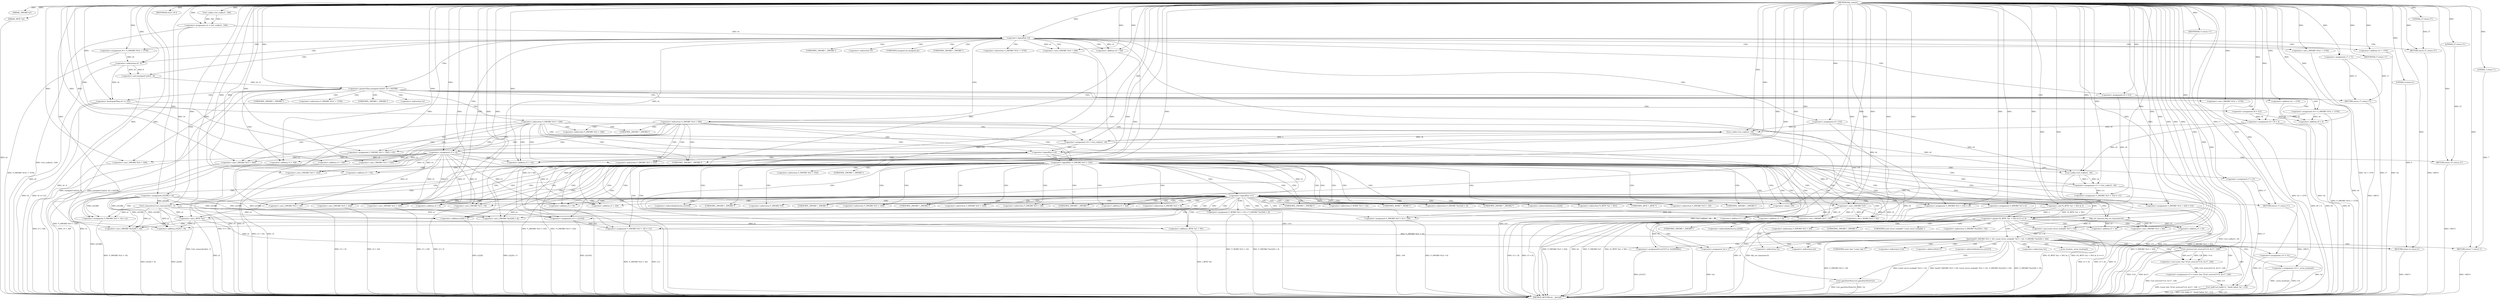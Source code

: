 digraph tftp_connect {  
"1000114" [label = "(METHOD,tftp_connect)" ]
"1000411" [label = "(METHOD_RETURN,int __fastcall)" ]
"1000115" [label = "(PARAM,_DWORD *a1)" ]
"1000116" [label = "(PARAM,_BYTE *a2)" ]
"1000131" [label = "(<operator>.assignment,v4 = Curl_ccalloc(1, 336))" ]
"1000133" [label = "(Curl_ccalloc,Curl_ccalloc(1, 336))" ]
"1000136" [label = "(<operator>.assignment,a1[188] = v4)" ]
"1000142" [label = "(<operator>.logicalNot,!v4)" ]
"1000144" [label = "(RETURN,return 27;,return 27;)" ]
"1000145" [label = "(LITERAL,27,return 27;)" ]
"1000146" [label = "(<operator>.assignment,v5 = v4)" ]
"1000149" [label = "(<operator>.assignment,v6 = *(_DWORD *)(*a1 + 1576))" ]
"1000152" [label = "(<operator>.cast,(_DWORD *)(*a1 + 1576))" ]
"1000154" [label = "(<operator>.addition,*a1 + 1576)" ]
"1000159" [label = "(IDENTIFIER,v6,if ( v6 ))" ]
"1000161" [label = "(<operator>.assignment,v7 = 71)" ]
"1000165" [label = "(<operator>.greaterThan,(unsigned int)(v6 - 8) > 0xFFB0)" ]
"1000166" [label = "(<operator>.cast,(unsigned int)(v6 - 8))" ]
"1000168" [label = "(<operator>.subtraction,v6 - 8)" ]
"1000172" [label = "(RETURN,return v7;,return v7;)" ]
"1000173" [label = "(IDENTIFIER,v7,return v7;)" ]
"1000174" [label = "(<operator>.assignment,v8 = *(_DWORD *)(*a1 + 1576))" ]
"1000177" [label = "(<operator>.cast,(_DWORD *)(*a1 + 1576))" ]
"1000179" [label = "(<operator>.addition,*a1 + 1576)" ]
"1000184" [label = "(<operator>.lessEqualsThan,v6 <= 512)" ]
"1000187" [label = "(<operator>.assignment,v8 = 512)" ]
"1000190" [label = "(<operator>.assignment,v9 = v8 + 4)" ]
"1000192" [label = "(<operator>.addition,v8 + 4)" ]
"1000197" [label = "(<operator>.cast,(_DWORD *)(v5 + 328))" ]
"1000199" [label = "(<operator>.addition,v5 + 328)" ]
"1000205" [label = "(<operator>.assignment,v9 = 516)" ]
"1000208" [label = "(<operator>.assignment,v6 = 512)" ]
"1000213" [label = "(<operator>.cast,(_DWORD *)(v4 + 328))" ]
"1000215" [label = "(<operator>.addition,v4 + 328)" ]
"1000219" [label = "(<operator>.assignment,v10 = Curl_ccalloc(1, v9))" ]
"1000221" [label = "(Curl_ccalloc,Curl_ccalloc(1, v9))" ]
"1000224" [label = "(<operator>.assignment,*(_DWORD *)(v5 + 328) = v10)" ]
"1000226" [label = "(<operator>.cast,(_DWORD *)(v5 + 328))" ]
"1000228" [label = "(<operator>.addition,v5 + 328)" ]
"1000233" [label = "(<operator>.logicalNot,!v10)" ]
"1000235" [label = "(RETURN,return 27;,return 27;)" ]
"1000236" [label = "(LITERAL,27,return 27;)" ]
"1000239" [label = "(<operator>.logicalNot,!*(_DWORD *)(v5 + 332))" ]
"1000241" [label = "(<operator>.cast,(_DWORD *)(v5 + 332))" ]
"1000243" [label = "(<operator>.addition,v5 + 332)" ]
"1000247" [label = "(<operator>.assignment,v11 = Curl_ccalloc(1, v9))" ]
"1000249" [label = "(Curl_ccalloc,Curl_ccalloc(1, v9))" ]
"1000252" [label = "(<operator>.assignment,v7 = 27)" ]
"1000255" [label = "(<operator>.assignment,*(_DWORD *)(v5 + 332) = v11)" ]
"1000257" [label = "(<operator>.cast,(_DWORD *)(v5 + 332))" ]
"1000259" [label = "(<operator>.addition,v5 + 332)" ]
"1000264" [label = "(<operator>.logicalNot,!v11)" ]
"1000266" [label = "(RETURN,return v7;,return v7;)" ]
"1000267" [label = "(IDENTIFIER,v7,return v7;)" ]
"1000268" [label = "(Curl_conncontrol,Curl_conncontrol(a1, 1))" ]
"1000271" [label = "(<operator>.assignment,*(_DWORD *)(v5 + 16) = a1)" ]
"1000273" [label = "(<operator>.cast,(_DWORD *)(v5 + 16))" ]
"1000275" [label = "(<operator>.addition,v5 + 16)" ]
"1000279" [label = "(<operator>.assignment,v12 = a1[105])" ]
"1000284" [label = "(<operator>.assignment,*(_DWORD *)(v5 + 320) = 512)" ]
"1000286" [label = "(<operator>.cast,(_DWORD *)(v5 + 320))" ]
"1000288" [label = "(<operator>.addition,v5 + 320)" ]
"1000292" [label = "(<operator>.assignment,*(_DWORD *)(v5 + 324) = v6)" ]
"1000294" [label = "(<operator>.cast,(_DWORD *)(v5 + 324))" ]
"1000296" [label = "(<operator>.addition,v5 + 324)" ]
"1000300" [label = "(<operator>.assignment,*(_DWORD *)(v5 + 8) = -100)" ]
"1000302" [label = "(<operator>.cast,(_DWORD *)(v5 + 8))" ]
"1000304" [label = "(<operator>.addition,v5 + 8)" ]
"1000307" [label = "(<operator>.minus,-100)" ]
"1000309" [label = "(<operator>.assignment,*(_DWORD *)v5 = 0)" ]
"1000311" [label = "(<operator>.cast,(_DWORD *)v5)" ]
"1000315" [label = "(<operator>.assignment,*(_DWORD *)(v5 + 20) = v12)" ]
"1000317" [label = "(<operator>.cast,(_DWORD *)(v5 + 20))" ]
"1000319" [label = "(<operator>.addition,v5 + 20)" ]
"1000323" [label = "(<operator>.assignment,*(_WORD *)(v5 + 52) = *(_DWORD *)(a1[20] + 4))" ]
"1000325" [label = "(<operator>.cast,(_WORD *)(v5 + 52))" ]
"1000327" [label = "(<operator>.addition,v5 + 52)" ]
"1000331" [label = "(<operator>.cast,(_DWORD *)(a1[20] + 4))" ]
"1000333" [label = "(<operator>.addition,a1[20] + 4)" ]
"1000338" [label = "(tftp_set_timeouts,tftp_set_timeouts(v5))" ]
"1000341" [label = "(<operator>.equals,(*((_BYTE *)a1 + 591) & 2) == 0)" ]
"1000342" [label = "(<operator>.and,*((_BYTE *)a1 + 591) & 2)" ]
"1000344" [label = "(<operator>.addition,(_BYTE *)a1 + 591)" ]
"1000345" [label = "(<operator>.cast,(_BYTE *)a1)" ]
"1000353" [label = "(bind,bind(*(_DWORD *)(v5 + 20), (const struct sockaddr *)(v5 + 52), *(_DWORD *)(a1[20] + 16)))" ]
"1000355" [label = "(<operator>.cast,(_DWORD *)(v5 + 20))" ]
"1000357" [label = "(<operator>.addition,v5 + 20)" ]
"1000360" [label = "(<operator>.cast,(const struct sockaddr *)(v5 + 52))" ]
"1000362" [label = "(<operator>.addition,v5 + 52)" ]
"1000366" [label = "(<operator>.cast,(_DWORD *)(a1[20] + 16))" ]
"1000368" [label = "(<operator>.addition,a1[20] + 16)" ]
"1000374" [label = "(<operator>.assignment,v13 = *a1)" ]
"1000378" [label = "(<operator>.assignment,v14 = _errno_location())" ]
"1000381" [label = "(<operator>.assignment,v15 = (const char *)Curl_strerror(*v14, &v17, 128))" ]
"1000383" [label = "(<operator>.cast,(const char *)Curl_strerror(*v14, &v17, 128))" ]
"1000385" [label = "(Curl_strerror,Curl_strerror(*v14, &v17, 128))" ]
"1000391" [label = "(Curl_failf,Curl_failf(v13, \"bind() failed; %s\", v15))" ]
"1000395" [label = "(RETURN,return 7;,return 7;)" ]
"1000396" [label = "(LITERAL,7,return 7;)" ]
"1000397" [label = "(<operators>.assignmentOr,a1[147] |= 0x2000000u)" ]
"1000402" [label = "(Curl_pgrsStartNow,Curl_pgrsStartNow(*a1))" ]
"1000405" [label = "(<operator>.assignment,*a2 = 1)" ]
"1000409" [label = "(RETURN,return 0;,return 0;)" ]
"1000410" [label = "(LITERAL,0,return 0;)" ]
"1000151" [label = "(<operator>.indirection,*(_DWORD *)(*a1 + 1576))" ]
"1000153" [label = "(UNKNOWN,_DWORD *,_DWORD *)" ]
"1000155" [label = "(<operator>.indirection,*a1)" ]
"1000167" [label = "(UNKNOWN,unsigned int,unsigned int)" ]
"1000176" [label = "(<operator>.indirection,*(_DWORD *)(*a1 + 1576))" ]
"1000178" [label = "(UNKNOWN,_DWORD *,_DWORD *)" ]
"1000180" [label = "(<operator>.indirection,*a1)" ]
"1000196" [label = "(<operator>.indirection,*(_DWORD *)(v5 + 328))" ]
"1000198" [label = "(UNKNOWN,_DWORD *,_DWORD *)" ]
"1000212" [label = "(<operator>.indirection,*(_DWORD *)(v4 + 328))" ]
"1000214" [label = "(UNKNOWN,_DWORD *,_DWORD *)" ]
"1000225" [label = "(<operator>.indirection,*(_DWORD *)(v5 + 328))" ]
"1000227" [label = "(UNKNOWN,_DWORD *,_DWORD *)" ]
"1000240" [label = "(<operator>.indirection,*(_DWORD *)(v5 + 332))" ]
"1000242" [label = "(UNKNOWN,_DWORD *,_DWORD *)" ]
"1000256" [label = "(<operator>.indirection,*(_DWORD *)(v5 + 332))" ]
"1000258" [label = "(UNKNOWN,_DWORD *,_DWORD *)" ]
"1000272" [label = "(<operator>.indirection,*(_DWORD *)(v5 + 16))" ]
"1000274" [label = "(UNKNOWN,_DWORD *,_DWORD *)" ]
"1000281" [label = "(<operator>.indirectIndexAccess,a1[105])" ]
"1000285" [label = "(<operator>.indirection,*(_DWORD *)(v5 + 320))" ]
"1000287" [label = "(UNKNOWN,_DWORD *,_DWORD *)" ]
"1000293" [label = "(<operator>.indirection,*(_DWORD *)(v5 + 324))" ]
"1000295" [label = "(UNKNOWN,_DWORD *,_DWORD *)" ]
"1000301" [label = "(<operator>.indirection,*(_DWORD *)(v5 + 8))" ]
"1000303" [label = "(UNKNOWN,_DWORD *,_DWORD *)" ]
"1000310" [label = "(<operator>.indirection,*(_DWORD *)v5)" ]
"1000312" [label = "(UNKNOWN,_DWORD *,_DWORD *)" ]
"1000316" [label = "(<operator>.indirection,*(_DWORD *)(v5 + 20))" ]
"1000318" [label = "(UNKNOWN,_DWORD *,_DWORD *)" ]
"1000324" [label = "(<operator>.indirection,*(_WORD *)(v5 + 52))" ]
"1000326" [label = "(UNKNOWN,_WORD *,_WORD *)" ]
"1000330" [label = "(<operator>.indirection,*(_DWORD *)(a1[20] + 4))" ]
"1000332" [label = "(UNKNOWN,_DWORD *,_DWORD *)" ]
"1000334" [label = "(<operator>.indirectIndexAccess,a1[20])" ]
"1000343" [label = "(<operator>.indirection,*((_BYTE *)a1 + 591))" ]
"1000346" [label = "(UNKNOWN,_BYTE *,_BYTE *)" ]
"1000354" [label = "(<operator>.indirection,*(_DWORD *)(v5 + 20))" ]
"1000356" [label = "(UNKNOWN,_DWORD *,_DWORD *)" ]
"1000361" [label = "(UNKNOWN,const struct sockaddr *,const struct sockaddr *)" ]
"1000365" [label = "(<operator>.indirection,*(_DWORD *)(a1[20] + 16))" ]
"1000367" [label = "(UNKNOWN,_DWORD *,_DWORD *)" ]
"1000369" [label = "(<operator>.indirectIndexAccess,a1[20])" ]
"1000376" [label = "(<operator>.indirection,*a1)" ]
"1000380" [label = "(_errno_location,_errno_location())" ]
"1000384" [label = "(UNKNOWN,const char *,const char *)" ]
"1000386" [label = "(<operator>.indirection,*v14)" ]
"1000388" [label = "(<operator>.addressOf,&v17)" ]
"1000398" [label = "(<operator>.indirectIndexAccess,a1[147])" ]
"1000403" [label = "(<operator>.indirection,*a1)" ]
"1000406" [label = "(<operator>.indirection,*a2)" ]
  "1000266" -> "1000411"  [ label = "DDG: <RET>"] 
  "1000409" -> "1000411"  [ label = "DDG: <RET>"] 
  "1000235" -> "1000411"  [ label = "DDG: <RET>"] 
  "1000395" -> "1000411"  [ label = "DDG: <RET>"] 
  "1000144" -> "1000411"  [ label = "DDG: <RET>"] 
  "1000172" -> "1000411"  [ label = "DDG: <RET>"] 
  "1000259" -> "1000411"  [ label = "DDG: v5"] 
  "1000325" -> "1000411"  [ label = "DDG: v5 + 52"] 
  "1000241" -> "1000411"  [ label = "DDG: v5 + 332"] 
  "1000142" -> "1000411"  [ label = "DDG: v4"] 
  "1000341" -> "1000411"  [ label = "DDG: *((_BYTE *)a1 + 591) & 2"] 
  "1000391" -> "1000411"  [ label = "DDG: v15"] 
  "1000315" -> "1000411"  [ label = "DDG: *(_DWORD *)(v5 + 20)"] 
  "1000190" -> "1000411"  [ label = "DDG: v9"] 
  "1000300" -> "1000411"  [ label = "DDG: -100"] 
  "1000315" -> "1000411"  [ label = "DDG: v12"] 
  "1000197" -> "1000411"  [ label = "DDG: v5 + 328"] 
  "1000221" -> "1000411"  [ label = "DDG: v9"] 
  "1000239" -> "1000411"  [ label = "DDG: !*(_DWORD *)(v5 + 332)"] 
  "1000165" -> "1000411"  [ label = "DDG: (unsigned int)(v6 - 8)"] 
  "1000323" -> "1000411"  [ label = "DDG: *(_DWORD *)(a1[20] + 4)"] 
  "1000257" -> "1000411"  [ label = "DDG: v5 + 332"] 
  "1000353" -> "1000411"  [ label = "DDG: bind(*(_DWORD *)(v5 + 20), (const struct sockaddr *)(v5 + 52), *(_DWORD *)(a1[20] + 16))"] 
  "1000317" -> "1000411"  [ label = "DDG: v5 + 20"] 
  "1000233" -> "1000411"  [ label = "DDG: !v10"] 
  "1000264" -> "1000411"  [ label = "DDG: v11"] 
  "1000142" -> "1000411"  [ label = "DDG: !v4"] 
  "1000184" -> "1000411"  [ label = "DDG: v6 <= 512"] 
  "1000333" -> "1000411"  [ label = "DDG: a1[20]"] 
  "1000368" -> "1000411"  [ label = "DDG: a1[20]"] 
  "1000391" -> "1000411"  [ label = "DDG: v13"] 
  "1000228" -> "1000411"  [ label = "DDG: v5"] 
  "1000219" -> "1000411"  [ label = "DDG: Curl_ccalloc(1, v9)"] 
  "1000233" -> "1000411"  [ label = "DDG: v10"] 
  "1000405" -> "1000411"  [ label = "DDG: *a2"] 
  "1000378" -> "1000411"  [ label = "DDG: _errno_location()"] 
  "1000255" -> "1000411"  [ label = "DDG: *(_DWORD *)(v5 + 332)"] 
  "1000136" -> "1000411"  [ label = "DDG: a1[188]"] 
  "1000374" -> "1000411"  [ label = "DDG: *a1"] 
  "1000294" -> "1000411"  [ label = "DDG: v5 + 324"] 
  "1000271" -> "1000411"  [ label = "DDG: *(_DWORD *)(v5 + 16)"] 
  "1000300" -> "1000411"  [ label = "DDG: *(_DWORD *)(v5 + 8)"] 
  "1000391" -> "1000411"  [ label = "DDG: Curl_failf(v13, \"bind() failed; %s\", v15)"] 
  "1000402" -> "1000411"  [ label = "DDG: Curl_pgrsStartNow(*a1)"] 
  "1000268" -> "1000411"  [ label = "DDG: Curl_conncontrol(a1, 1)"] 
  "1000131" -> "1000411"  [ label = "DDG: Curl_ccalloc(1, 336)"] 
  "1000366" -> "1000411"  [ label = "DDG: a1[20] + 16"] 
  "1000341" -> "1000411"  [ label = "DDG: (*((_BYTE *)a1 + 591) & 2) == 0"] 
  "1000353" -> "1000411"  [ label = "DDG: *(_DWORD *)(a1[20] + 16)"] 
  "1000179" -> "1000411"  [ label = "DDG: *a1"] 
  "1000344" -> "1000411"  [ label = "DDG: (_BYTE *)a1"] 
  "1000146" -> "1000411"  [ label = "DDG: v4"] 
  "1000252" -> "1000411"  [ label = "DDG: v7"] 
  "1000154" -> "1000411"  [ label = "DDG: *a1"] 
  "1000309" -> "1000411"  [ label = "DDG: *(_DWORD *)v5"] 
  "1000146" -> "1000411"  [ label = "DDG: v5"] 
  "1000116" -> "1000411"  [ label = "DDG: a2"] 
  "1000213" -> "1000411"  [ label = "DDG: v4 + 328"] 
  "1000383" -> "1000411"  [ label = "DDG: Curl_strerror(*v14, &v17, 128)"] 
  "1000402" -> "1000411"  [ label = "DDG: *a1"] 
  "1000302" -> "1000411"  [ label = "DDG: v5 + 8"] 
  "1000292" -> "1000411"  [ label = "DDG: *(_DWORD *)(v5 + 324)"] 
  "1000286" -> "1000411"  [ label = "DDG: v5 + 320"] 
  "1000184" -> "1000411"  [ label = "DDG: v6"] 
  "1000192" -> "1000411"  [ label = "DDG: v8"] 
  "1000273" -> "1000411"  [ label = "DDG: v5 + 16"] 
  "1000247" -> "1000411"  [ label = "DDG: Curl_ccalloc(1, v9)"] 
  "1000378" -> "1000411"  [ label = "DDG: v14"] 
  "1000342" -> "1000411"  [ label = "DDG: *((_BYTE *)a1 + 591)"] 
  "1000224" -> "1000411"  [ label = "DDG: *(_DWORD *)(v5 + 328)"] 
  "1000208" -> "1000411"  [ label = "DDG: v6"] 
  "1000279" -> "1000411"  [ label = "DDG: a1[105]"] 
  "1000385" -> "1000411"  [ label = "DDG: &v17"] 
  "1000397" -> "1000411"  [ label = "DDG: a1[147]"] 
  "1000190" -> "1000411"  [ label = "DDG: v8 + 4"] 
  "1000205" -> "1000411"  [ label = "DDG: v9"] 
  "1000226" -> "1000411"  [ label = "DDG: v5 + 328"] 
  "1000174" -> "1000411"  [ label = "DDG: *(_DWORD *)(*a1 + 1576)"] 
  "1000177" -> "1000411"  [ label = "DDG: *a1 + 1576"] 
  "1000292" -> "1000411"  [ label = "DDG: v6"] 
  "1000168" -> "1000411"  [ label = "DDG: v6"] 
  "1000338" -> "1000411"  [ label = "DDG: v5"] 
  "1000353" -> "1000411"  [ label = "DDG: *(_DWORD *)(v5 + 20)"] 
  "1000345" -> "1000411"  [ label = "DDG: a1"] 
  "1000362" -> "1000411"  [ label = "DDG: v5"] 
  "1000264" -> "1000411"  [ label = "DDG: !v11"] 
  "1000215" -> "1000411"  [ label = "DDG: v4"] 
  "1000381" -> "1000411"  [ label = "DDG: (const char *)Curl_strerror(*v14, &v17, 128)"] 
  "1000355" -> "1000411"  [ label = "DDG: v5 + 20"] 
  "1000152" -> "1000411"  [ label = "DDG: *a1 + 1576"] 
  "1000239" -> "1000411"  [ label = "DDG: *(_DWORD *)(v5 + 332)"] 
  "1000323" -> "1000411"  [ label = "DDG: *(_WORD *)(v5 + 52)"] 
  "1000338" -> "1000411"  [ label = "DDG: tftp_set_timeouts(v5)"] 
  "1000166" -> "1000411"  [ label = "DDG: v6 - 8"] 
  "1000360" -> "1000411"  [ label = "DDG: v5 + 52"] 
  "1000385" -> "1000411"  [ label = "DDG: *v14"] 
  "1000165" -> "1000411"  [ label = "DDG: (unsigned int)(v6 - 8) > 0xFFB0"] 
  "1000284" -> "1000411"  [ label = "DDG: *(_DWORD *)(v5 + 320)"] 
  "1000161" -> "1000411"  [ label = "DDG: v7"] 
  "1000149" -> "1000411"  [ label = "DDG: *(_DWORD *)(*a1 + 1576)"] 
  "1000249" -> "1000411"  [ label = "DDG: v9"] 
  "1000331" -> "1000411"  [ label = "DDG: a1[20] + 4"] 
  "1000353" -> "1000411"  [ label = "DDG: (const struct sockaddr *)(v5 + 52)"] 
  "1000114" -> "1000115"  [ label = "DDG: "] 
  "1000114" -> "1000116"  [ label = "DDG: "] 
  "1000133" -> "1000131"  [ label = "DDG: 1"] 
  "1000133" -> "1000131"  [ label = "DDG: 336"] 
  "1000114" -> "1000131"  [ label = "DDG: "] 
  "1000114" -> "1000133"  [ label = "DDG: "] 
  "1000131" -> "1000136"  [ label = "DDG: v4"] 
  "1000114" -> "1000136"  [ label = "DDG: "] 
  "1000114" -> "1000142"  [ label = "DDG: "] 
  "1000131" -> "1000142"  [ label = "DDG: v4"] 
  "1000145" -> "1000144"  [ label = "DDG: 27"] 
  "1000114" -> "1000144"  [ label = "DDG: "] 
  "1000114" -> "1000145"  [ label = "DDG: "] 
  "1000142" -> "1000146"  [ label = "DDG: v4"] 
  "1000114" -> "1000146"  [ label = "DDG: "] 
  "1000114" -> "1000149"  [ label = "DDG: "] 
  "1000114" -> "1000152"  [ label = "DDG: "] 
  "1000114" -> "1000154"  [ label = "DDG: "] 
  "1000114" -> "1000159"  [ label = "DDG: "] 
  "1000114" -> "1000161"  [ label = "DDG: "] 
  "1000166" -> "1000165"  [ label = "DDG: v6 - 8"] 
  "1000168" -> "1000166"  [ label = "DDG: v6"] 
  "1000168" -> "1000166"  [ label = "DDG: 8"] 
  "1000149" -> "1000168"  [ label = "DDG: v6"] 
  "1000114" -> "1000168"  [ label = "DDG: "] 
  "1000114" -> "1000165"  [ label = "DDG: "] 
  "1000173" -> "1000172"  [ label = "DDG: v7"] 
  "1000161" -> "1000172"  [ label = "DDG: v7"] 
  "1000114" -> "1000173"  [ label = "DDG: "] 
  "1000114" -> "1000174"  [ label = "DDG: "] 
  "1000114" -> "1000177"  [ label = "DDG: "] 
  "1000114" -> "1000179"  [ label = "DDG: "] 
  "1000168" -> "1000184"  [ label = "DDG: v6"] 
  "1000114" -> "1000184"  [ label = "DDG: "] 
  "1000114" -> "1000187"  [ label = "DDG: "] 
  "1000187" -> "1000190"  [ label = "DDG: v8"] 
  "1000174" -> "1000190"  [ label = "DDG: v8"] 
  "1000114" -> "1000190"  [ label = "DDG: "] 
  "1000187" -> "1000192"  [ label = "DDG: v8"] 
  "1000174" -> "1000192"  [ label = "DDG: v8"] 
  "1000114" -> "1000192"  [ label = "DDG: "] 
  "1000146" -> "1000197"  [ label = "DDG: v5"] 
  "1000114" -> "1000197"  [ label = "DDG: "] 
  "1000146" -> "1000199"  [ label = "DDG: v5"] 
  "1000114" -> "1000199"  [ label = "DDG: "] 
  "1000114" -> "1000205"  [ label = "DDG: "] 
  "1000114" -> "1000208"  [ label = "DDG: "] 
  "1000114" -> "1000213"  [ label = "DDG: "] 
  "1000142" -> "1000213"  [ label = "DDG: v4"] 
  "1000114" -> "1000215"  [ label = "DDG: "] 
  "1000142" -> "1000215"  [ label = "DDG: v4"] 
  "1000221" -> "1000219"  [ label = "DDG: 1"] 
  "1000221" -> "1000219"  [ label = "DDG: v9"] 
  "1000114" -> "1000219"  [ label = "DDG: "] 
  "1000114" -> "1000221"  [ label = "DDG: "] 
  "1000190" -> "1000221"  [ label = "DDG: v9"] 
  "1000205" -> "1000221"  [ label = "DDG: v9"] 
  "1000219" -> "1000224"  [ label = "DDG: v10"] 
  "1000114" -> "1000224"  [ label = "DDG: "] 
  "1000146" -> "1000226"  [ label = "DDG: v5"] 
  "1000114" -> "1000226"  [ label = "DDG: "] 
  "1000146" -> "1000228"  [ label = "DDG: v5"] 
  "1000114" -> "1000228"  [ label = "DDG: "] 
  "1000114" -> "1000233"  [ label = "DDG: "] 
  "1000219" -> "1000233"  [ label = "DDG: v10"] 
  "1000236" -> "1000235"  [ label = "DDG: 27"] 
  "1000114" -> "1000235"  [ label = "DDG: "] 
  "1000114" -> "1000236"  [ label = "DDG: "] 
  "1000146" -> "1000241"  [ label = "DDG: v5"] 
  "1000114" -> "1000241"  [ label = "DDG: "] 
  "1000146" -> "1000243"  [ label = "DDG: v5"] 
  "1000114" -> "1000243"  [ label = "DDG: "] 
  "1000249" -> "1000247"  [ label = "DDG: 1"] 
  "1000249" -> "1000247"  [ label = "DDG: v9"] 
  "1000114" -> "1000247"  [ label = "DDG: "] 
  "1000114" -> "1000249"  [ label = "DDG: "] 
  "1000190" -> "1000249"  [ label = "DDG: v9"] 
  "1000221" -> "1000249"  [ label = "DDG: v9"] 
  "1000205" -> "1000249"  [ label = "DDG: v9"] 
  "1000114" -> "1000252"  [ label = "DDG: "] 
  "1000247" -> "1000255"  [ label = "DDG: v11"] 
  "1000114" -> "1000255"  [ label = "DDG: "] 
  "1000114" -> "1000257"  [ label = "DDG: "] 
  "1000146" -> "1000257"  [ label = "DDG: v5"] 
  "1000114" -> "1000259"  [ label = "DDG: "] 
  "1000146" -> "1000259"  [ label = "DDG: v5"] 
  "1000114" -> "1000264"  [ label = "DDG: "] 
  "1000247" -> "1000264"  [ label = "DDG: v11"] 
  "1000267" -> "1000266"  [ label = "DDG: v7"] 
  "1000252" -> "1000266"  [ label = "DDG: v7"] 
  "1000114" -> "1000267"  [ label = "DDG: "] 
  "1000136" -> "1000268"  [ label = "DDG: a1[188]"] 
  "1000114" -> "1000268"  [ label = "DDG: "] 
  "1000268" -> "1000271"  [ label = "DDG: a1"] 
  "1000136" -> "1000271"  [ label = "DDG: a1[188]"] 
  "1000114" -> "1000271"  [ label = "DDG: "] 
  "1000114" -> "1000273"  [ label = "DDG: "] 
  "1000146" -> "1000273"  [ label = "DDG: v5"] 
  "1000114" -> "1000275"  [ label = "DDG: "] 
  "1000146" -> "1000275"  [ label = "DDG: v5"] 
  "1000268" -> "1000279"  [ label = "DDG: a1"] 
  "1000136" -> "1000279"  [ label = "DDG: a1[188]"] 
  "1000114" -> "1000279"  [ label = "DDG: "] 
  "1000114" -> "1000284"  [ label = "DDG: "] 
  "1000114" -> "1000286"  [ label = "DDG: "] 
  "1000146" -> "1000286"  [ label = "DDG: v5"] 
  "1000114" -> "1000288"  [ label = "DDG: "] 
  "1000146" -> "1000288"  [ label = "DDG: v5"] 
  "1000184" -> "1000292"  [ label = "DDG: v6"] 
  "1000208" -> "1000292"  [ label = "DDG: v6"] 
  "1000114" -> "1000292"  [ label = "DDG: "] 
  "1000114" -> "1000294"  [ label = "DDG: "] 
  "1000146" -> "1000294"  [ label = "DDG: v5"] 
  "1000114" -> "1000296"  [ label = "DDG: "] 
  "1000146" -> "1000296"  [ label = "DDG: v5"] 
  "1000307" -> "1000300"  [ label = "DDG: 100"] 
  "1000114" -> "1000302"  [ label = "DDG: "] 
  "1000146" -> "1000302"  [ label = "DDG: v5"] 
  "1000114" -> "1000304"  [ label = "DDG: "] 
  "1000146" -> "1000304"  [ label = "DDG: v5"] 
  "1000114" -> "1000307"  [ label = "DDG: "] 
  "1000114" -> "1000309"  [ label = "DDG: "] 
  "1000114" -> "1000311"  [ label = "DDG: "] 
  "1000146" -> "1000311"  [ label = "DDG: v5"] 
  "1000279" -> "1000315"  [ label = "DDG: v12"] 
  "1000114" -> "1000315"  [ label = "DDG: "] 
  "1000311" -> "1000317"  [ label = "DDG: v5"] 
  "1000114" -> "1000317"  [ label = "DDG: "] 
  "1000311" -> "1000319"  [ label = "DDG: v5"] 
  "1000114" -> "1000319"  [ label = "DDG: "] 
  "1000114" -> "1000325"  [ label = "DDG: "] 
  "1000311" -> "1000325"  [ label = "DDG: v5"] 
  "1000114" -> "1000327"  [ label = "DDG: "] 
  "1000311" -> "1000327"  [ label = "DDG: v5"] 
  "1000268" -> "1000331"  [ label = "DDG: a1"] 
  "1000136" -> "1000331"  [ label = "DDG: a1[188]"] 
  "1000114" -> "1000331"  [ label = "DDG: "] 
  "1000268" -> "1000333"  [ label = "DDG: a1"] 
  "1000136" -> "1000333"  [ label = "DDG: a1[188]"] 
  "1000114" -> "1000333"  [ label = "DDG: "] 
  "1000114" -> "1000338"  [ label = "DDG: "] 
  "1000311" -> "1000338"  [ label = "DDG: v5"] 
  "1000342" -> "1000341"  [ label = "DDG: *((_BYTE *)a1 + 591)"] 
  "1000342" -> "1000341"  [ label = "DDG: 2"] 
  "1000345" -> "1000344"  [ label = "DDG: a1"] 
  "1000136" -> "1000345"  [ label = "DDG: a1[188]"] 
  "1000114" -> "1000345"  [ label = "DDG: "] 
  "1000268" -> "1000345"  [ label = "DDG: a1"] 
  "1000114" -> "1000344"  [ label = "DDG: "] 
  "1000114" -> "1000342"  [ label = "DDG: "] 
  "1000114" -> "1000341"  [ label = "DDG: "] 
  "1000315" -> "1000353"  [ label = "DDG: *(_DWORD *)(v5 + 20)"] 
  "1000338" -> "1000355"  [ label = "DDG: v5"] 
  "1000114" -> "1000355"  [ label = "DDG: "] 
  "1000338" -> "1000357"  [ label = "DDG: v5"] 
  "1000114" -> "1000357"  [ label = "DDG: "] 
  "1000360" -> "1000353"  [ label = "DDG: v5 + 52"] 
  "1000114" -> "1000360"  [ label = "DDG: "] 
  "1000338" -> "1000360"  [ label = "DDG: v5"] 
  "1000114" -> "1000362"  [ label = "DDG: "] 
  "1000338" -> "1000362"  [ label = "DDG: v5"] 
  "1000345" -> "1000366"  [ label = "DDG: a1"] 
  "1000268" -> "1000366"  [ label = "DDG: a1"] 
  "1000136" -> "1000366"  [ label = "DDG: a1[188]"] 
  "1000114" -> "1000366"  [ label = "DDG: "] 
  "1000345" -> "1000368"  [ label = "DDG: a1"] 
  "1000268" -> "1000368"  [ label = "DDG: a1"] 
  "1000136" -> "1000368"  [ label = "DDG: a1[188]"] 
  "1000114" -> "1000368"  [ label = "DDG: "] 
  "1000114" -> "1000374"  [ label = "DDG: "] 
  "1000114" -> "1000378"  [ label = "DDG: "] 
  "1000383" -> "1000381"  [ label = "DDG: Curl_strerror(*v14, &v17, 128)"] 
  "1000114" -> "1000381"  [ label = "DDG: "] 
  "1000385" -> "1000383"  [ label = "DDG: *v14"] 
  "1000385" -> "1000383"  [ label = "DDG: &v17"] 
  "1000385" -> "1000383"  [ label = "DDG: 128"] 
  "1000114" -> "1000385"  [ label = "DDG: "] 
  "1000374" -> "1000391"  [ label = "DDG: v13"] 
  "1000114" -> "1000391"  [ label = "DDG: "] 
  "1000381" -> "1000391"  [ label = "DDG: v15"] 
  "1000396" -> "1000395"  [ label = "DDG: 7"] 
  "1000114" -> "1000395"  [ label = "DDG: "] 
  "1000114" -> "1000396"  [ label = "DDG: "] 
  "1000114" -> "1000397"  [ label = "DDG: "] 
  "1000345" -> "1000397"  [ label = "DDG: a1"] 
  "1000114" -> "1000405"  [ label = "DDG: "] 
  "1000410" -> "1000409"  [ label = "DDG: 0"] 
  "1000114" -> "1000409"  [ label = "DDG: "] 
  "1000114" -> "1000410"  [ label = "DDG: "] 
  "1000142" -> "1000144"  [ label = "CDG: "] 
  "1000142" -> "1000155"  [ label = "CDG: "] 
  "1000142" -> "1000154"  [ label = "CDG: "] 
  "1000142" -> "1000153"  [ label = "CDG: "] 
  "1000142" -> "1000152"  [ label = "CDG: "] 
  "1000142" -> "1000151"  [ label = "CDG: "] 
  "1000142" -> "1000149"  [ label = "CDG: "] 
  "1000142" -> "1000146"  [ label = "CDG: "] 
  "1000142" -> "1000168"  [ label = "CDG: "] 
  "1000142" -> "1000167"  [ label = "CDG: "] 
  "1000142" -> "1000166"  [ label = "CDG: "] 
  "1000142" -> "1000165"  [ label = "CDG: "] 
  "1000142" -> "1000161"  [ label = "CDG: "] 
  "1000142" -> "1000208"  [ label = "CDG: "] 
  "1000142" -> "1000205"  [ label = "CDG: "] 
  "1000142" -> "1000215"  [ label = "CDG: "] 
  "1000142" -> "1000214"  [ label = "CDG: "] 
  "1000142" -> "1000213"  [ label = "CDG: "] 
  "1000142" -> "1000212"  [ label = "CDG: "] 
  "1000165" -> "1000176"  [ label = "CDG: "] 
  "1000165" -> "1000174"  [ label = "CDG: "] 
  "1000165" -> "1000172"  [ label = "CDG: "] 
  "1000165" -> "1000192"  [ label = "CDG: "] 
  "1000165" -> "1000190"  [ label = "CDG: "] 
  "1000165" -> "1000184"  [ label = "CDG: "] 
  "1000165" -> "1000180"  [ label = "CDG: "] 
  "1000165" -> "1000179"  [ label = "CDG: "] 
  "1000165" -> "1000178"  [ label = "CDG: "] 
  "1000165" -> "1000177"  [ label = "CDG: "] 
  "1000165" -> "1000199"  [ label = "CDG: "] 
  "1000165" -> "1000198"  [ label = "CDG: "] 
  "1000165" -> "1000197"  [ label = "CDG: "] 
  "1000165" -> "1000196"  [ label = "CDG: "] 
  "1000184" -> "1000187"  [ label = "CDG: "] 
  "1000196" -> "1000224"  [ label = "CDG: "] 
  "1000196" -> "1000221"  [ label = "CDG: "] 
  "1000196" -> "1000219"  [ label = "CDG: "] 
  "1000196" -> "1000240"  [ label = "CDG: "] 
  "1000196" -> "1000239"  [ label = "CDG: "] 
  "1000196" -> "1000233"  [ label = "CDG: "] 
  "1000196" -> "1000228"  [ label = "CDG: "] 
  "1000196" -> "1000227"  [ label = "CDG: "] 
  "1000196" -> "1000226"  [ label = "CDG: "] 
  "1000196" -> "1000225"  [ label = "CDG: "] 
  "1000196" -> "1000243"  [ label = "CDG: "] 
  "1000196" -> "1000242"  [ label = "CDG: "] 
  "1000196" -> "1000241"  [ label = "CDG: "] 
  "1000212" -> "1000224"  [ label = "CDG: "] 
  "1000212" -> "1000221"  [ label = "CDG: "] 
  "1000212" -> "1000219"  [ label = "CDG: "] 
  "1000212" -> "1000240"  [ label = "CDG: "] 
  "1000212" -> "1000239"  [ label = "CDG: "] 
  "1000212" -> "1000233"  [ label = "CDG: "] 
  "1000212" -> "1000228"  [ label = "CDG: "] 
  "1000212" -> "1000227"  [ label = "CDG: "] 
  "1000212" -> "1000226"  [ label = "CDG: "] 
  "1000212" -> "1000225"  [ label = "CDG: "] 
  "1000212" -> "1000243"  [ label = "CDG: "] 
  "1000212" -> "1000242"  [ label = "CDG: "] 
  "1000212" -> "1000241"  [ label = "CDG: "] 
  "1000233" -> "1000240"  [ label = "CDG: "] 
  "1000233" -> "1000239"  [ label = "CDG: "] 
  "1000233" -> "1000235"  [ label = "CDG: "] 
  "1000233" -> "1000243"  [ label = "CDG: "] 
  "1000233" -> "1000242"  [ label = "CDG: "] 
  "1000233" -> "1000241"  [ label = "CDG: "] 
  "1000239" -> "1000256"  [ label = "CDG: "] 
  "1000239" -> "1000255"  [ label = "CDG: "] 
  "1000239" -> "1000252"  [ label = "CDG: "] 
  "1000239" -> "1000249"  [ label = "CDG: "] 
  "1000239" -> "1000247"  [ label = "CDG: "] 
  "1000239" -> "1000272"  [ label = "CDG: "] 
  "1000239" -> "1000271"  [ label = "CDG: "] 
  "1000239" -> "1000268"  [ label = "CDG: "] 
  "1000239" -> "1000264"  [ label = "CDG: "] 
  "1000239" -> "1000259"  [ label = "CDG: "] 
  "1000239" -> "1000258"  [ label = "CDG: "] 
  "1000239" -> "1000257"  [ label = "CDG: "] 
  "1000239" -> "1000288"  [ label = "CDG: "] 
  "1000239" -> "1000287"  [ label = "CDG: "] 
  "1000239" -> "1000286"  [ label = "CDG: "] 
  "1000239" -> "1000285"  [ label = "CDG: "] 
  "1000239" -> "1000284"  [ label = "CDG: "] 
  "1000239" -> "1000281"  [ label = "CDG: "] 
  "1000239" -> "1000279"  [ label = "CDG: "] 
  "1000239" -> "1000275"  [ label = "CDG: "] 
  "1000239" -> "1000274"  [ label = "CDG: "] 
  "1000239" -> "1000273"  [ label = "CDG: "] 
  "1000239" -> "1000304"  [ label = "CDG: "] 
  "1000239" -> "1000303"  [ label = "CDG: "] 
  "1000239" -> "1000302"  [ label = "CDG: "] 
  "1000239" -> "1000301"  [ label = "CDG: "] 
  "1000239" -> "1000300"  [ label = "CDG: "] 
  "1000239" -> "1000296"  [ label = "CDG: "] 
  "1000239" -> "1000295"  [ label = "CDG: "] 
  "1000239" -> "1000294"  [ label = "CDG: "] 
  "1000239" -> "1000293"  [ label = "CDG: "] 
  "1000239" -> "1000292"  [ label = "CDG: "] 
  "1000239" -> "1000319"  [ label = "CDG: "] 
  "1000239" -> "1000318"  [ label = "CDG: "] 
  "1000239" -> "1000317"  [ label = "CDG: "] 
  "1000239" -> "1000316"  [ label = "CDG: "] 
  "1000239" -> "1000315"  [ label = "CDG: "] 
  "1000239" -> "1000312"  [ label = "CDG: "] 
  "1000239" -> "1000311"  [ label = "CDG: "] 
  "1000239" -> "1000310"  [ label = "CDG: "] 
  "1000239" -> "1000309"  [ label = "CDG: "] 
  "1000239" -> "1000307"  [ label = "CDG: "] 
  "1000239" -> "1000334"  [ label = "CDG: "] 
  "1000239" -> "1000333"  [ label = "CDG: "] 
  "1000239" -> "1000332"  [ label = "CDG: "] 
  "1000239" -> "1000331"  [ label = "CDG: "] 
  "1000239" -> "1000330"  [ label = "CDG: "] 
  "1000239" -> "1000327"  [ label = "CDG: "] 
  "1000239" -> "1000326"  [ label = "CDG: "] 
  "1000239" -> "1000325"  [ label = "CDG: "] 
  "1000239" -> "1000324"  [ label = "CDG: "] 
  "1000239" -> "1000323"  [ label = "CDG: "] 
  "1000239" -> "1000346"  [ label = "CDG: "] 
  "1000239" -> "1000345"  [ label = "CDG: "] 
  "1000239" -> "1000344"  [ label = "CDG: "] 
  "1000239" -> "1000343"  [ label = "CDG: "] 
  "1000239" -> "1000342"  [ label = "CDG: "] 
  "1000239" -> "1000341"  [ label = "CDG: "] 
  "1000239" -> "1000338"  [ label = "CDG: "] 
  "1000264" -> "1000272"  [ label = "CDG: "] 
  "1000264" -> "1000271"  [ label = "CDG: "] 
  "1000264" -> "1000268"  [ label = "CDG: "] 
  "1000264" -> "1000266"  [ label = "CDG: "] 
  "1000264" -> "1000288"  [ label = "CDG: "] 
  "1000264" -> "1000287"  [ label = "CDG: "] 
  "1000264" -> "1000286"  [ label = "CDG: "] 
  "1000264" -> "1000285"  [ label = "CDG: "] 
  "1000264" -> "1000284"  [ label = "CDG: "] 
  "1000264" -> "1000281"  [ label = "CDG: "] 
  "1000264" -> "1000279"  [ label = "CDG: "] 
  "1000264" -> "1000275"  [ label = "CDG: "] 
  "1000264" -> "1000274"  [ label = "CDG: "] 
  "1000264" -> "1000273"  [ label = "CDG: "] 
  "1000264" -> "1000304"  [ label = "CDG: "] 
  "1000264" -> "1000303"  [ label = "CDG: "] 
  "1000264" -> "1000302"  [ label = "CDG: "] 
  "1000264" -> "1000301"  [ label = "CDG: "] 
  "1000264" -> "1000300"  [ label = "CDG: "] 
  "1000264" -> "1000296"  [ label = "CDG: "] 
  "1000264" -> "1000295"  [ label = "CDG: "] 
  "1000264" -> "1000294"  [ label = "CDG: "] 
  "1000264" -> "1000293"  [ label = "CDG: "] 
  "1000264" -> "1000292"  [ label = "CDG: "] 
  "1000264" -> "1000319"  [ label = "CDG: "] 
  "1000264" -> "1000318"  [ label = "CDG: "] 
  "1000264" -> "1000317"  [ label = "CDG: "] 
  "1000264" -> "1000316"  [ label = "CDG: "] 
  "1000264" -> "1000315"  [ label = "CDG: "] 
  "1000264" -> "1000312"  [ label = "CDG: "] 
  "1000264" -> "1000311"  [ label = "CDG: "] 
  "1000264" -> "1000310"  [ label = "CDG: "] 
  "1000264" -> "1000309"  [ label = "CDG: "] 
  "1000264" -> "1000307"  [ label = "CDG: "] 
  "1000264" -> "1000334"  [ label = "CDG: "] 
  "1000264" -> "1000333"  [ label = "CDG: "] 
  "1000264" -> "1000332"  [ label = "CDG: "] 
  "1000264" -> "1000331"  [ label = "CDG: "] 
  "1000264" -> "1000330"  [ label = "CDG: "] 
  "1000264" -> "1000327"  [ label = "CDG: "] 
  "1000264" -> "1000326"  [ label = "CDG: "] 
  "1000264" -> "1000325"  [ label = "CDG: "] 
  "1000264" -> "1000324"  [ label = "CDG: "] 
  "1000264" -> "1000323"  [ label = "CDG: "] 
  "1000264" -> "1000346"  [ label = "CDG: "] 
  "1000264" -> "1000345"  [ label = "CDG: "] 
  "1000264" -> "1000344"  [ label = "CDG: "] 
  "1000264" -> "1000343"  [ label = "CDG: "] 
  "1000264" -> "1000342"  [ label = "CDG: "] 
  "1000264" -> "1000341"  [ label = "CDG: "] 
  "1000264" -> "1000338"  [ label = "CDG: "] 
  "1000341" -> "1000368"  [ label = "CDG: "] 
  "1000341" -> "1000367"  [ label = "CDG: "] 
  "1000341" -> "1000366"  [ label = "CDG: "] 
  "1000341" -> "1000365"  [ label = "CDG: "] 
  "1000341" -> "1000362"  [ label = "CDG: "] 
  "1000341" -> "1000361"  [ label = "CDG: "] 
  "1000341" -> "1000360"  [ label = "CDG: "] 
  "1000341" -> "1000357"  [ label = "CDG: "] 
  "1000341" -> "1000356"  [ label = "CDG: "] 
  "1000341" -> "1000355"  [ label = "CDG: "] 
  "1000341" -> "1000354"  [ label = "CDG: "] 
  "1000341" -> "1000353"  [ label = "CDG: "] 
  "1000341" -> "1000369"  [ label = "CDG: "] 
  "1000341" -> "1000409"  [ label = "CDG: "] 
  "1000341" -> "1000406"  [ label = "CDG: "] 
  "1000341" -> "1000405"  [ label = "CDG: "] 
  "1000341" -> "1000403"  [ label = "CDG: "] 
  "1000341" -> "1000402"  [ label = "CDG: "] 
  "1000353" -> "1000384"  [ label = "CDG: "] 
  "1000353" -> "1000383"  [ label = "CDG: "] 
  "1000353" -> "1000381"  [ label = "CDG: "] 
  "1000353" -> "1000380"  [ label = "CDG: "] 
  "1000353" -> "1000378"  [ label = "CDG: "] 
  "1000353" -> "1000376"  [ label = "CDG: "] 
  "1000353" -> "1000374"  [ label = "CDG: "] 
  "1000353" -> "1000398"  [ label = "CDG: "] 
  "1000353" -> "1000397"  [ label = "CDG: "] 
  "1000353" -> "1000395"  [ label = "CDG: "] 
  "1000353" -> "1000391"  [ label = "CDG: "] 
  "1000353" -> "1000388"  [ label = "CDG: "] 
  "1000353" -> "1000386"  [ label = "CDG: "] 
  "1000353" -> "1000385"  [ label = "CDG: "] 
  "1000353" -> "1000409"  [ label = "CDG: "] 
  "1000353" -> "1000406"  [ label = "CDG: "] 
  "1000353" -> "1000405"  [ label = "CDG: "] 
  "1000353" -> "1000403"  [ label = "CDG: "] 
  "1000353" -> "1000402"  [ label = "CDG: "] 
}
